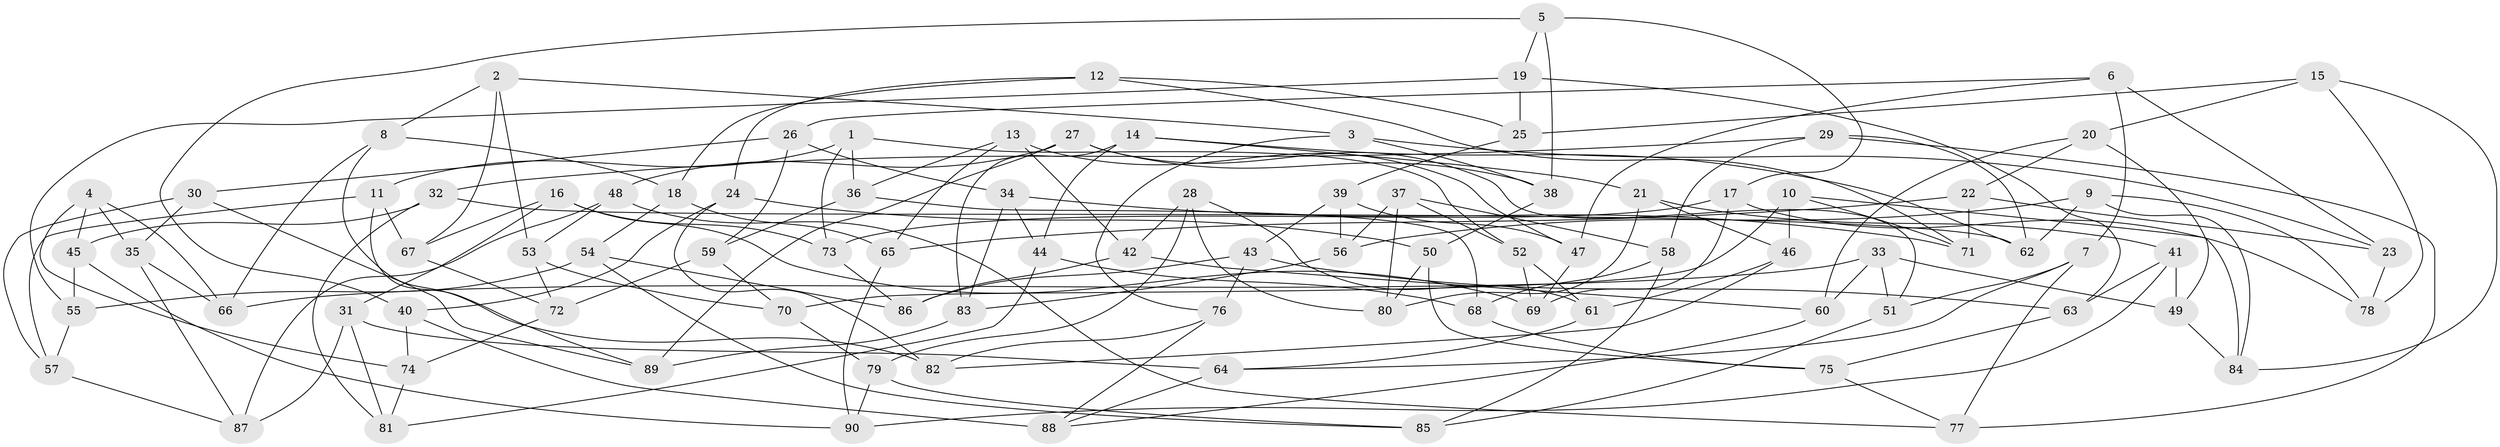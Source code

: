 // Generated by graph-tools (version 1.1) at 2025/38/03/09/25 02:38:03]
// undirected, 90 vertices, 180 edges
graph export_dot {
graph [start="1"]
  node [color=gray90,style=filled];
  1;
  2;
  3;
  4;
  5;
  6;
  7;
  8;
  9;
  10;
  11;
  12;
  13;
  14;
  15;
  16;
  17;
  18;
  19;
  20;
  21;
  22;
  23;
  24;
  25;
  26;
  27;
  28;
  29;
  30;
  31;
  32;
  33;
  34;
  35;
  36;
  37;
  38;
  39;
  40;
  41;
  42;
  43;
  44;
  45;
  46;
  47;
  48;
  49;
  50;
  51;
  52;
  53;
  54;
  55;
  56;
  57;
  58;
  59;
  60;
  61;
  62;
  63;
  64;
  65;
  66;
  67;
  68;
  69;
  70;
  71;
  72;
  73;
  74;
  75;
  76;
  77;
  78;
  79;
  80;
  81;
  82;
  83;
  84;
  85;
  86;
  87;
  88;
  89;
  90;
  1 -- 36;
  1 -- 11;
  1 -- 73;
  1 -- 52;
  2 -- 53;
  2 -- 67;
  2 -- 8;
  2 -- 3;
  3 -- 38;
  3 -- 23;
  3 -- 76;
  4 -- 66;
  4 -- 35;
  4 -- 74;
  4 -- 45;
  5 -- 40;
  5 -- 38;
  5 -- 19;
  5 -- 17;
  6 -- 7;
  6 -- 47;
  6 -- 26;
  6 -- 23;
  7 -- 77;
  7 -- 51;
  7 -- 64;
  8 -- 18;
  8 -- 82;
  8 -- 66;
  9 -- 78;
  9 -- 56;
  9 -- 62;
  9 -- 84;
  10 -- 70;
  10 -- 46;
  10 -- 84;
  10 -- 71;
  11 -- 89;
  11 -- 57;
  11 -- 67;
  12 -- 24;
  12 -- 25;
  12 -- 71;
  12 -- 18;
  13 -- 36;
  13 -- 42;
  13 -- 47;
  13 -- 65;
  14 -- 21;
  14 -- 62;
  14 -- 83;
  14 -- 44;
  15 -- 20;
  15 -- 78;
  15 -- 25;
  15 -- 84;
  16 -- 67;
  16 -- 69;
  16 -- 73;
  16 -- 31;
  17 -- 69;
  17 -- 78;
  17 -- 73;
  18 -- 65;
  18 -- 54;
  19 -- 63;
  19 -- 55;
  19 -- 25;
  20 -- 22;
  20 -- 60;
  20 -- 49;
  21 -- 46;
  21 -- 41;
  21 -- 80;
  22 -- 65;
  22 -- 23;
  22 -- 71;
  23 -- 78;
  24 -- 50;
  24 -- 40;
  24 -- 82;
  25 -- 39;
  26 -- 59;
  26 -- 34;
  26 -- 30;
  27 -- 38;
  27 -- 89;
  27 -- 48;
  27 -- 51;
  28 -- 61;
  28 -- 42;
  28 -- 79;
  28 -- 80;
  29 -- 32;
  29 -- 58;
  29 -- 62;
  29 -- 77;
  30 -- 35;
  30 -- 57;
  30 -- 89;
  31 -- 81;
  31 -- 64;
  31 -- 87;
  32 -- 45;
  32 -- 81;
  32 -- 62;
  33 -- 49;
  33 -- 66;
  33 -- 51;
  33 -- 60;
  34 -- 71;
  34 -- 83;
  34 -- 44;
  35 -- 66;
  35 -- 87;
  36 -- 59;
  36 -- 68;
  37 -- 52;
  37 -- 56;
  37 -- 58;
  37 -- 80;
  38 -- 50;
  39 -- 43;
  39 -- 56;
  39 -- 47;
  40 -- 88;
  40 -- 74;
  41 -- 90;
  41 -- 63;
  41 -- 49;
  42 -- 60;
  42 -- 86;
  43 -- 76;
  43 -- 86;
  43 -- 63;
  44 -- 81;
  44 -- 68;
  45 -- 55;
  45 -- 90;
  46 -- 61;
  46 -- 82;
  47 -- 69;
  48 -- 87;
  48 -- 53;
  48 -- 77;
  49 -- 84;
  50 -- 75;
  50 -- 80;
  51 -- 85;
  52 -- 69;
  52 -- 61;
  53 -- 70;
  53 -- 72;
  54 -- 86;
  54 -- 55;
  54 -- 85;
  55 -- 57;
  56 -- 83;
  57 -- 87;
  58 -- 68;
  58 -- 85;
  59 -- 70;
  59 -- 72;
  60 -- 88;
  61 -- 64;
  63 -- 75;
  64 -- 88;
  65 -- 90;
  67 -- 72;
  68 -- 75;
  70 -- 79;
  72 -- 74;
  73 -- 86;
  74 -- 81;
  75 -- 77;
  76 -- 82;
  76 -- 88;
  79 -- 85;
  79 -- 90;
  83 -- 89;
}
